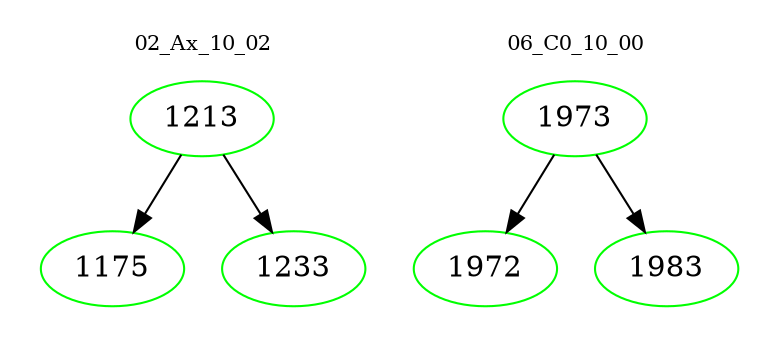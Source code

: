 digraph{
subgraph cluster_0 {
color = white
label = "02_Ax_10_02";
fontsize=10;
T0_1213 [label="1213", color="green"]
T0_1213 -> T0_1175 [color="black"]
T0_1175 [label="1175", color="green"]
T0_1213 -> T0_1233 [color="black"]
T0_1233 [label="1233", color="green"]
}
subgraph cluster_1 {
color = white
label = "06_C0_10_00";
fontsize=10;
T1_1973 [label="1973", color="green"]
T1_1973 -> T1_1972 [color="black"]
T1_1972 [label="1972", color="green"]
T1_1973 -> T1_1983 [color="black"]
T1_1983 [label="1983", color="green"]
}
}
